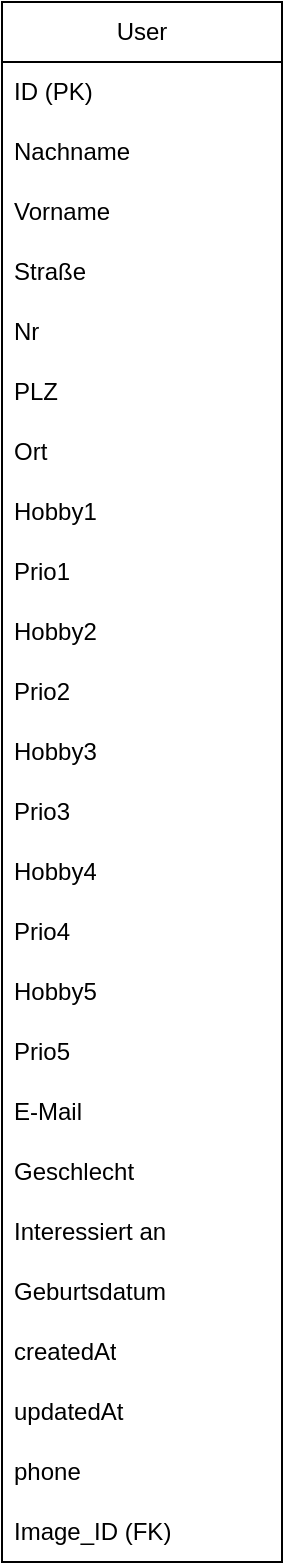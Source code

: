 <mxfile version="26.0.13">
  <diagram name="Seite-1" id="w-OXmCIfnriHG4zj5T4l">
    <mxGraphModel dx="445" dy="655" grid="1" gridSize="10" guides="1" tooltips="1" connect="1" arrows="1" fold="1" page="1" pageScale="1" pageWidth="827" pageHeight="1169" math="0" shadow="0">
      <root>
        <mxCell id="0" />
        <mxCell id="1" parent="0" />
        <mxCell id="b7FxMAbyy-ivow1_CRta-1" value="User" style="swimlane;fontStyle=0;childLayout=stackLayout;horizontal=1;startSize=30;horizontalStack=0;resizeParent=1;resizeParentMax=0;resizeLast=0;collapsible=1;marginBottom=0;whiteSpace=wrap;html=1;" vertex="1" parent="1">
          <mxGeometry x="60" y="130" width="140" height="780" as="geometry">
            <mxRectangle x="60" y="130" width="70" height="30" as="alternateBounds" />
          </mxGeometry>
        </mxCell>
        <mxCell id="b7FxMAbyy-ivow1_CRta-2" value="ID (PK)" style="text;strokeColor=none;fillColor=none;align=left;verticalAlign=middle;spacingLeft=4;spacingRight=4;overflow=hidden;points=[[0,0.5],[1,0.5]];portConstraint=eastwest;rotatable=0;whiteSpace=wrap;html=1;" vertex="1" parent="b7FxMAbyy-ivow1_CRta-1">
          <mxGeometry y="30" width="140" height="30" as="geometry" />
        </mxCell>
        <mxCell id="b7FxMAbyy-ivow1_CRta-3" value="Nachname" style="text;strokeColor=none;fillColor=none;align=left;verticalAlign=middle;spacingLeft=4;spacingRight=4;overflow=hidden;points=[[0,0.5],[1,0.5]];portConstraint=eastwest;rotatable=0;whiteSpace=wrap;html=1;" vertex="1" parent="b7FxMAbyy-ivow1_CRta-1">
          <mxGeometry y="60" width="140" height="30" as="geometry" />
        </mxCell>
        <mxCell id="b7FxMAbyy-ivow1_CRta-4" value="Vorname" style="text;strokeColor=none;fillColor=none;align=left;verticalAlign=middle;spacingLeft=4;spacingRight=4;overflow=hidden;points=[[0,0.5],[1,0.5]];portConstraint=eastwest;rotatable=0;whiteSpace=wrap;html=1;" vertex="1" parent="b7FxMAbyy-ivow1_CRta-1">
          <mxGeometry y="90" width="140" height="30" as="geometry" />
        </mxCell>
        <mxCell id="b7FxMAbyy-ivow1_CRta-7" value="Straße" style="text;strokeColor=none;fillColor=none;align=left;verticalAlign=middle;spacingLeft=4;spacingRight=4;overflow=hidden;points=[[0,0.5],[1,0.5]];portConstraint=eastwest;rotatable=0;whiteSpace=wrap;html=1;" vertex="1" parent="b7FxMAbyy-ivow1_CRta-1">
          <mxGeometry y="120" width="140" height="30" as="geometry" />
        </mxCell>
        <mxCell id="b7FxMAbyy-ivow1_CRta-8" value="Nr" style="text;strokeColor=none;fillColor=none;align=left;verticalAlign=middle;spacingLeft=4;spacingRight=4;overflow=hidden;points=[[0,0.5],[1,0.5]];portConstraint=eastwest;rotatable=0;whiteSpace=wrap;html=1;" vertex="1" parent="b7FxMAbyy-ivow1_CRta-1">
          <mxGeometry y="150" width="140" height="30" as="geometry" />
        </mxCell>
        <mxCell id="b7FxMAbyy-ivow1_CRta-9" value="PLZ" style="text;strokeColor=none;fillColor=none;align=left;verticalAlign=middle;spacingLeft=4;spacingRight=4;overflow=hidden;points=[[0,0.5],[1,0.5]];portConstraint=eastwest;rotatable=0;whiteSpace=wrap;html=1;" vertex="1" parent="b7FxMAbyy-ivow1_CRta-1">
          <mxGeometry y="180" width="140" height="30" as="geometry" />
        </mxCell>
        <mxCell id="b7FxMAbyy-ivow1_CRta-10" value="Ort" style="text;strokeColor=none;fillColor=none;align=left;verticalAlign=middle;spacingLeft=4;spacingRight=4;overflow=hidden;points=[[0,0.5],[1,0.5]];portConstraint=eastwest;rotatable=0;whiteSpace=wrap;html=1;" vertex="1" parent="b7FxMAbyy-ivow1_CRta-1">
          <mxGeometry y="210" width="140" height="30" as="geometry" />
        </mxCell>
        <mxCell id="b7FxMAbyy-ivow1_CRta-11" value="Hobby1" style="text;strokeColor=none;fillColor=none;align=left;verticalAlign=middle;spacingLeft=4;spacingRight=4;overflow=hidden;points=[[0,0.5],[1,0.5]];portConstraint=eastwest;rotatable=0;whiteSpace=wrap;html=1;" vertex="1" parent="b7FxMAbyy-ivow1_CRta-1">
          <mxGeometry y="240" width="140" height="30" as="geometry" />
        </mxCell>
        <mxCell id="b7FxMAbyy-ivow1_CRta-12" value="Prio1" style="text;strokeColor=none;fillColor=none;align=left;verticalAlign=middle;spacingLeft=4;spacingRight=4;overflow=hidden;points=[[0,0.5],[1,0.5]];portConstraint=eastwest;rotatable=0;whiteSpace=wrap;html=1;" vertex="1" parent="b7FxMAbyy-ivow1_CRta-1">
          <mxGeometry y="270" width="140" height="30" as="geometry" />
        </mxCell>
        <mxCell id="b7FxMAbyy-ivow1_CRta-13" value="Hobby2" style="text;strokeColor=none;fillColor=none;align=left;verticalAlign=middle;spacingLeft=4;spacingRight=4;overflow=hidden;points=[[0,0.5],[1,0.5]];portConstraint=eastwest;rotatable=0;whiteSpace=wrap;html=1;" vertex="1" parent="b7FxMAbyy-ivow1_CRta-1">
          <mxGeometry y="300" width="140" height="30" as="geometry" />
        </mxCell>
        <mxCell id="b7FxMAbyy-ivow1_CRta-14" value="Prio2" style="text;strokeColor=none;fillColor=none;align=left;verticalAlign=middle;spacingLeft=4;spacingRight=4;overflow=hidden;points=[[0,0.5],[1,0.5]];portConstraint=eastwest;rotatable=0;whiteSpace=wrap;html=1;" vertex="1" parent="b7FxMAbyy-ivow1_CRta-1">
          <mxGeometry y="330" width="140" height="30" as="geometry" />
        </mxCell>
        <mxCell id="b7FxMAbyy-ivow1_CRta-15" value="Hobby3" style="text;strokeColor=none;fillColor=none;align=left;verticalAlign=middle;spacingLeft=4;spacingRight=4;overflow=hidden;points=[[0,0.5],[1,0.5]];portConstraint=eastwest;rotatable=0;whiteSpace=wrap;html=1;" vertex="1" parent="b7FxMAbyy-ivow1_CRta-1">
          <mxGeometry y="360" width="140" height="30" as="geometry" />
        </mxCell>
        <mxCell id="b7FxMAbyy-ivow1_CRta-16" value="Prio3" style="text;strokeColor=none;fillColor=none;align=left;verticalAlign=middle;spacingLeft=4;spacingRight=4;overflow=hidden;points=[[0,0.5],[1,0.5]];portConstraint=eastwest;rotatable=0;whiteSpace=wrap;html=1;" vertex="1" parent="b7FxMAbyy-ivow1_CRta-1">
          <mxGeometry y="390" width="140" height="30" as="geometry" />
        </mxCell>
        <mxCell id="b7FxMAbyy-ivow1_CRta-17" value="Hobby4" style="text;strokeColor=none;fillColor=none;align=left;verticalAlign=middle;spacingLeft=4;spacingRight=4;overflow=hidden;points=[[0,0.5],[1,0.5]];portConstraint=eastwest;rotatable=0;whiteSpace=wrap;html=1;" vertex="1" parent="b7FxMAbyy-ivow1_CRta-1">
          <mxGeometry y="420" width="140" height="30" as="geometry" />
        </mxCell>
        <mxCell id="b7FxMAbyy-ivow1_CRta-18" value="Prio4" style="text;strokeColor=none;fillColor=none;align=left;verticalAlign=middle;spacingLeft=4;spacingRight=4;overflow=hidden;points=[[0,0.5],[1,0.5]];portConstraint=eastwest;rotatable=0;whiteSpace=wrap;html=1;" vertex="1" parent="b7FxMAbyy-ivow1_CRta-1">
          <mxGeometry y="450" width="140" height="30" as="geometry" />
        </mxCell>
        <mxCell id="b7FxMAbyy-ivow1_CRta-19" value="Hobby5" style="text;strokeColor=none;fillColor=none;align=left;verticalAlign=middle;spacingLeft=4;spacingRight=4;overflow=hidden;points=[[0,0.5],[1,0.5]];portConstraint=eastwest;rotatable=0;whiteSpace=wrap;html=1;" vertex="1" parent="b7FxMAbyy-ivow1_CRta-1">
          <mxGeometry y="480" width="140" height="30" as="geometry" />
        </mxCell>
        <mxCell id="b7FxMAbyy-ivow1_CRta-20" value="Prio5" style="text;strokeColor=none;fillColor=none;align=left;verticalAlign=middle;spacingLeft=4;spacingRight=4;overflow=hidden;points=[[0,0.5],[1,0.5]];portConstraint=eastwest;rotatable=0;whiteSpace=wrap;html=1;" vertex="1" parent="b7FxMAbyy-ivow1_CRta-1">
          <mxGeometry y="510" width="140" height="30" as="geometry" />
        </mxCell>
        <mxCell id="b7FxMAbyy-ivow1_CRta-21" value="E-Mail" style="text;strokeColor=none;fillColor=none;align=left;verticalAlign=middle;spacingLeft=4;spacingRight=4;overflow=hidden;points=[[0,0.5],[1,0.5]];portConstraint=eastwest;rotatable=0;whiteSpace=wrap;html=1;" vertex="1" parent="b7FxMAbyy-ivow1_CRta-1">
          <mxGeometry y="540" width="140" height="30" as="geometry" />
        </mxCell>
        <mxCell id="b7FxMAbyy-ivow1_CRta-22" value="Geschlecht" style="text;strokeColor=none;fillColor=none;align=left;verticalAlign=middle;spacingLeft=4;spacingRight=4;overflow=hidden;points=[[0,0.5],[1,0.5]];portConstraint=eastwest;rotatable=0;whiteSpace=wrap;html=1;" vertex="1" parent="b7FxMAbyy-ivow1_CRta-1">
          <mxGeometry y="570" width="140" height="30" as="geometry" />
        </mxCell>
        <mxCell id="b7FxMAbyy-ivow1_CRta-23" value="Interessiert an" style="text;strokeColor=none;fillColor=none;align=left;verticalAlign=middle;spacingLeft=4;spacingRight=4;overflow=hidden;points=[[0,0.5],[1,0.5]];portConstraint=eastwest;rotatable=0;whiteSpace=wrap;html=1;" vertex="1" parent="b7FxMAbyy-ivow1_CRta-1">
          <mxGeometry y="600" width="140" height="30" as="geometry" />
        </mxCell>
        <mxCell id="b7FxMAbyy-ivow1_CRta-24" value="Geburtsdatum" style="text;strokeColor=none;fillColor=none;align=left;verticalAlign=middle;spacingLeft=4;spacingRight=4;overflow=hidden;points=[[0,0.5],[1,0.5]];portConstraint=eastwest;rotatable=0;whiteSpace=wrap;html=1;" vertex="1" parent="b7FxMAbyy-ivow1_CRta-1">
          <mxGeometry y="630" width="140" height="30" as="geometry" />
        </mxCell>
        <mxCell id="b7FxMAbyy-ivow1_CRta-25" value="createdAt" style="text;strokeColor=none;fillColor=none;align=left;verticalAlign=middle;spacingLeft=4;spacingRight=4;overflow=hidden;points=[[0,0.5],[1,0.5]];portConstraint=eastwest;rotatable=0;whiteSpace=wrap;html=1;" vertex="1" parent="b7FxMAbyy-ivow1_CRta-1">
          <mxGeometry y="660" width="140" height="30" as="geometry" />
        </mxCell>
        <mxCell id="b7FxMAbyy-ivow1_CRta-26" value="updatedAt" style="text;strokeColor=none;fillColor=none;align=left;verticalAlign=middle;spacingLeft=4;spacingRight=4;overflow=hidden;points=[[0,0.5],[1,0.5]];portConstraint=eastwest;rotatable=0;whiteSpace=wrap;html=1;" vertex="1" parent="b7FxMAbyy-ivow1_CRta-1">
          <mxGeometry y="690" width="140" height="30" as="geometry" />
        </mxCell>
        <mxCell id="b7FxMAbyy-ivow1_CRta-27" value="phone" style="text;strokeColor=none;fillColor=none;align=left;verticalAlign=middle;spacingLeft=4;spacingRight=4;overflow=hidden;points=[[0,0.5],[1,0.5]];portConstraint=eastwest;rotatable=0;whiteSpace=wrap;html=1;" vertex="1" parent="b7FxMAbyy-ivow1_CRta-1">
          <mxGeometry y="720" width="140" height="30" as="geometry" />
        </mxCell>
        <mxCell id="b7FxMAbyy-ivow1_CRta-28" value="Image_ID (FK)" style="text;strokeColor=none;fillColor=none;align=left;verticalAlign=middle;spacingLeft=4;spacingRight=4;overflow=hidden;points=[[0,0.5],[1,0.5]];portConstraint=eastwest;rotatable=0;whiteSpace=wrap;html=1;" vertex="1" parent="b7FxMAbyy-ivow1_CRta-1">
          <mxGeometry y="750" width="140" height="30" as="geometry" />
        </mxCell>
      </root>
    </mxGraphModel>
  </diagram>
</mxfile>

